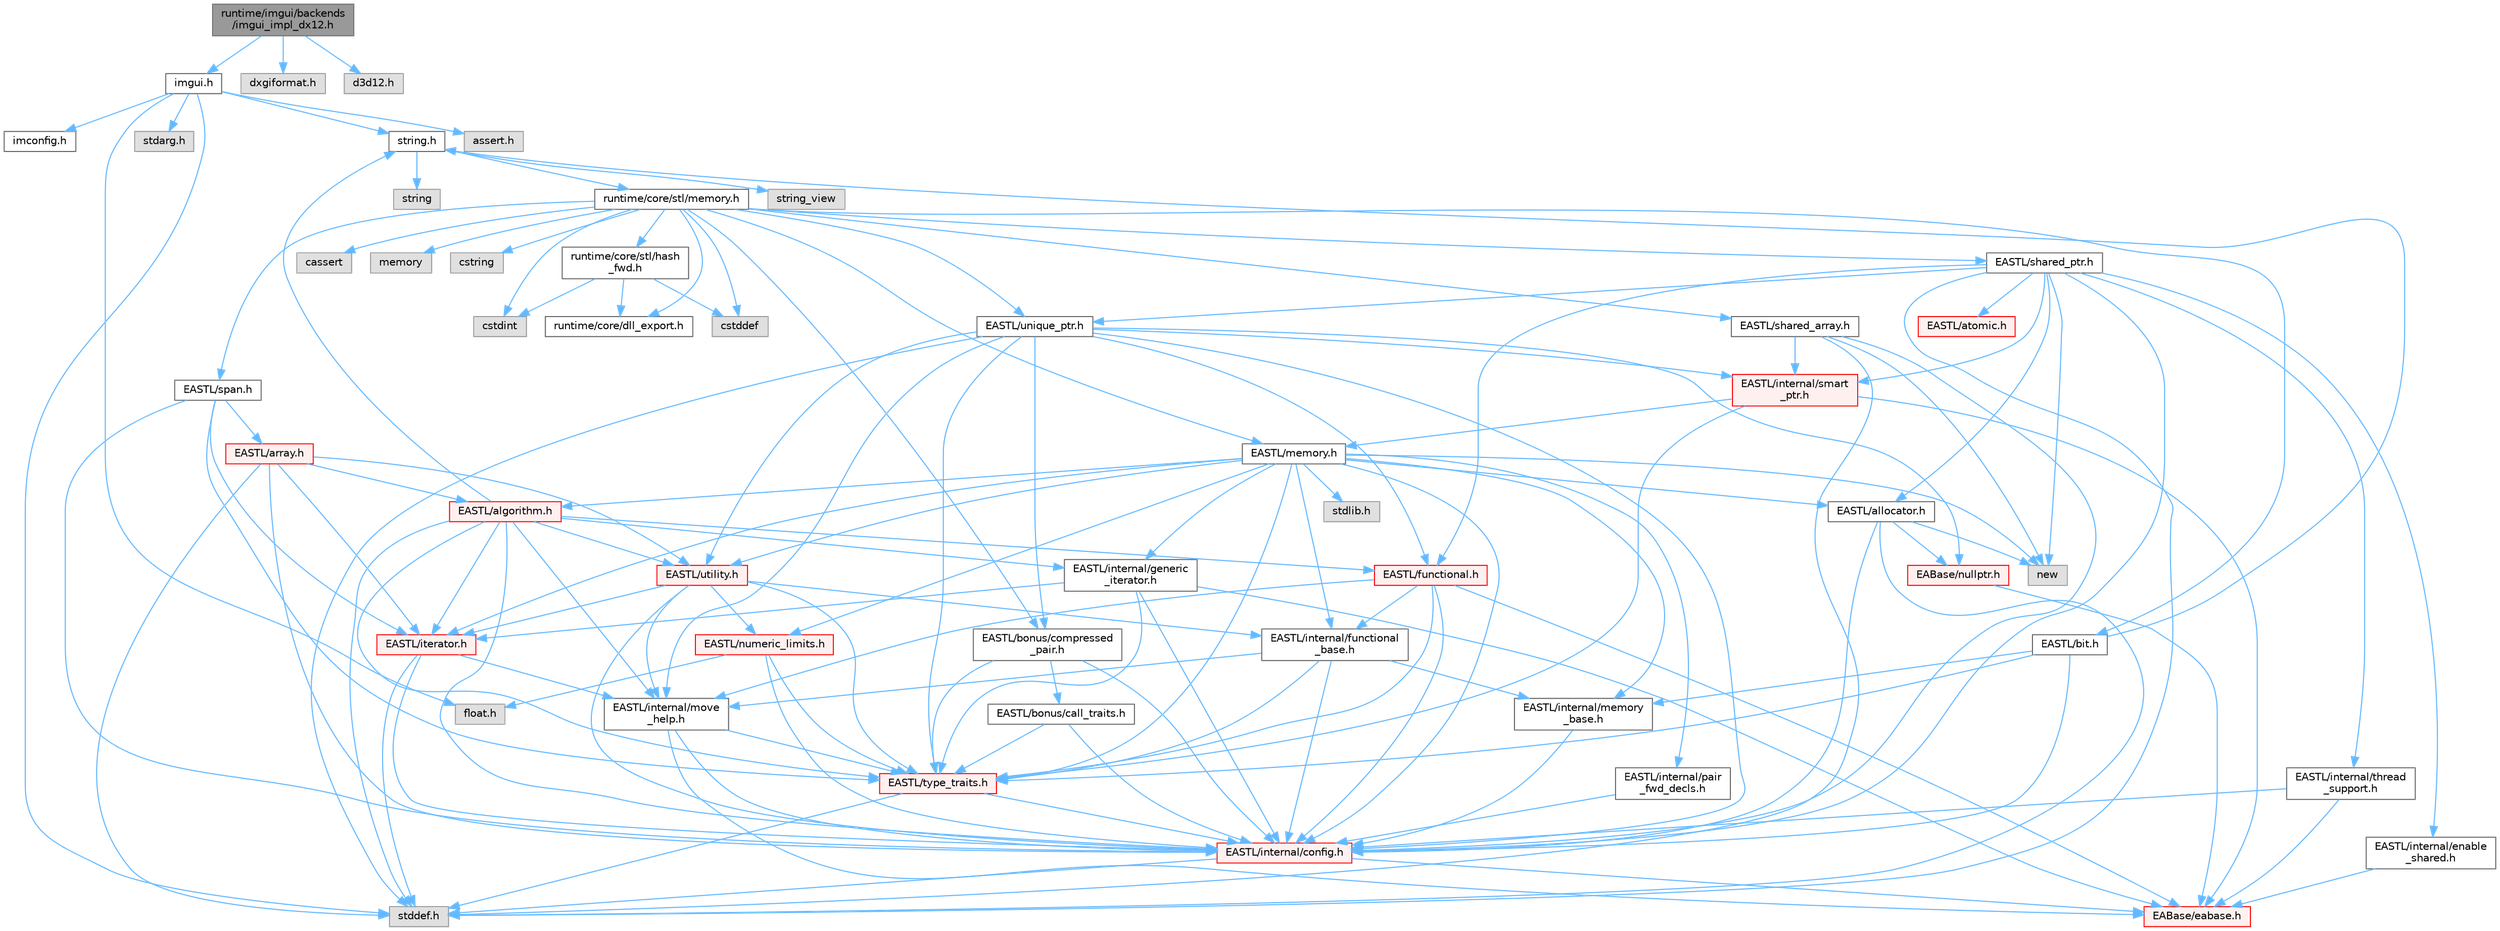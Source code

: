 digraph "runtime/imgui/backends/imgui_impl_dx12.h"
{
 // LATEX_PDF_SIZE
  bgcolor="transparent";
  edge [fontname=Helvetica,fontsize=10,labelfontname=Helvetica,labelfontsize=10];
  node [fontname=Helvetica,fontsize=10,shape=box,height=0.2,width=0.4];
  Node1 [id="Node000001",label="runtime/imgui/backends\l/imgui_impl_dx12.h",height=0.2,width=0.4,color="gray40", fillcolor="grey60", style="filled", fontcolor="black",tooltip=" "];
  Node1 -> Node2 [id="edge138_Node000001_Node000002",color="steelblue1",style="solid",tooltip=" "];
  Node2 [id="Node000002",label="imgui.h",height=0.2,width=0.4,color="grey40", fillcolor="white", style="filled",URL="$imgui_8h.html",tooltip=" "];
  Node2 -> Node3 [id="edge139_Node000002_Node000003",color="steelblue1",style="solid",tooltip=" "];
  Node3 [id="Node000003",label="imconfig.h",height=0.2,width=0.4,color="grey40", fillcolor="white", style="filled",URL="$imconfig_8h.html",tooltip=" "];
  Node2 -> Node4 [id="edge140_Node000002_Node000004",color="steelblue1",style="solid",tooltip=" "];
  Node4 [id="Node000004",label="float.h",height=0.2,width=0.4,color="grey60", fillcolor="#E0E0E0", style="filled",tooltip=" "];
  Node2 -> Node5 [id="edge141_Node000002_Node000005",color="steelblue1",style="solid",tooltip=" "];
  Node5 [id="Node000005",label="stdarg.h",height=0.2,width=0.4,color="grey60", fillcolor="#E0E0E0", style="filled",tooltip=" "];
  Node2 -> Node6 [id="edge142_Node000002_Node000006",color="steelblue1",style="solid",tooltip=" "];
  Node6 [id="Node000006",label="stddef.h",height=0.2,width=0.4,color="grey60", fillcolor="#E0E0E0", style="filled",tooltip=" "];
  Node2 -> Node7 [id="edge143_Node000002_Node000007",color="steelblue1",style="solid",tooltip=" "];
  Node7 [id="Node000007",label="string.h",height=0.2,width=0.4,color="grey40", fillcolor="white", style="filled",URL="$string_8h.html",tooltip=" "];
  Node7 -> Node8 [id="edge144_Node000007_Node000008",color="steelblue1",style="solid",tooltip=" "];
  Node8 [id="Node000008",label="string",height=0.2,width=0.4,color="grey60", fillcolor="#E0E0E0", style="filled",tooltip=" "];
  Node7 -> Node9 [id="edge145_Node000007_Node000009",color="steelblue1",style="solid",tooltip=" "];
  Node9 [id="Node000009",label="string_view",height=0.2,width=0.4,color="grey60", fillcolor="#E0E0E0", style="filled",tooltip=" "];
  Node7 -> Node10 [id="edge146_Node000007_Node000010",color="steelblue1",style="solid",tooltip=" "];
  Node10 [id="Node000010",label="runtime/core/stl/memory.h",height=0.2,width=0.4,color="grey40", fillcolor="white", style="filled",URL="$core_2stl_2memory_8h.html",tooltip=" "];
  Node10 -> Node11 [id="edge147_Node000010_Node000011",color="steelblue1",style="solid",tooltip=" "];
  Node11 [id="Node000011",label="cstddef",height=0.2,width=0.4,color="grey60", fillcolor="#E0E0E0", style="filled",tooltip=" "];
  Node10 -> Node12 [id="edge148_Node000010_Node000012",color="steelblue1",style="solid",tooltip=" "];
  Node12 [id="Node000012",label="cstdint",height=0.2,width=0.4,color="grey60", fillcolor="#E0E0E0", style="filled",tooltip=" "];
  Node10 -> Node13 [id="edge149_Node000010_Node000013",color="steelblue1",style="solid",tooltip=" "];
  Node13 [id="Node000013",label="cassert",height=0.2,width=0.4,color="grey60", fillcolor="#E0E0E0", style="filled",tooltip=" "];
  Node10 -> Node14 [id="edge150_Node000010_Node000014",color="steelblue1",style="solid",tooltip=" "];
  Node14 [id="Node000014",label="memory",height=0.2,width=0.4,color="grey60", fillcolor="#E0E0E0", style="filled",tooltip=" "];
  Node10 -> Node15 [id="edge151_Node000010_Node000015",color="steelblue1",style="solid",tooltip=" "];
  Node15 [id="Node000015",label="cstring",height=0.2,width=0.4,color="grey60", fillcolor="#E0E0E0", style="filled",tooltip=" "];
  Node10 -> Node16 [id="edge152_Node000010_Node000016",color="steelblue1",style="solid",tooltip=" "];
  Node16 [id="Node000016",label="EASTL/bit.h",height=0.2,width=0.4,color="grey40", fillcolor="white", style="filled",URL="$bit_8h.html",tooltip=" "];
  Node16 -> Node17 [id="edge153_Node000016_Node000017",color="steelblue1",style="solid",tooltip=" "];
  Node17 [id="Node000017",label="EASTL/internal/config.h",height=0.2,width=0.4,color="red", fillcolor="#FFF0F0", style="filled",URL="$config_8h.html",tooltip=" "];
  Node17 -> Node18 [id="edge154_Node000017_Node000018",color="steelblue1",style="solid",tooltip=" "];
  Node18 [id="Node000018",label="EABase/eabase.h",height=0.2,width=0.4,color="red", fillcolor="#FFF0F0", style="filled",URL="$eabase_8h.html",tooltip=" "];
  Node17 -> Node6 [id="edge155_Node000017_Node000006",color="steelblue1",style="solid",tooltip=" "];
  Node16 -> Node25 [id="edge156_Node000016_Node000025",color="steelblue1",style="solid",tooltip=" "];
  Node25 [id="Node000025",label="EASTL/internal/memory\l_base.h",height=0.2,width=0.4,color="grey40", fillcolor="white", style="filled",URL="$memory__base_8h.html",tooltip=" "];
  Node25 -> Node17 [id="edge157_Node000025_Node000017",color="steelblue1",style="solid",tooltip=" "];
  Node16 -> Node26 [id="edge158_Node000016_Node000026",color="steelblue1",style="solid",tooltip=" "];
  Node26 [id="Node000026",label="EASTL/type_traits.h",height=0.2,width=0.4,color="red", fillcolor="#FFF0F0", style="filled",URL="$_e_a_s_t_l_2include_2_e_a_s_t_l_2type__traits_8h.html",tooltip=" "];
  Node26 -> Node17 [id="edge159_Node000026_Node000017",color="steelblue1",style="solid",tooltip=" "];
  Node26 -> Node6 [id="edge160_Node000026_Node000006",color="steelblue1",style="solid",tooltip=" "];
  Node16 -> Node7 [id="edge161_Node000016_Node000007",color="steelblue1",style="solid",tooltip=" "];
  Node10 -> Node36 [id="edge162_Node000010_Node000036",color="steelblue1",style="solid",tooltip=" "];
  Node36 [id="Node000036",label="EASTL/memory.h",height=0.2,width=0.4,color="grey40", fillcolor="white", style="filled",URL="$_e_a_s_t_l_2include_2_e_a_s_t_l_2memory_8h.html",tooltip=" "];
  Node36 -> Node17 [id="edge163_Node000036_Node000017",color="steelblue1",style="solid",tooltip=" "];
  Node36 -> Node25 [id="edge164_Node000036_Node000025",color="steelblue1",style="solid",tooltip=" "];
  Node36 -> Node37 [id="edge165_Node000036_Node000037",color="steelblue1",style="solid",tooltip=" "];
  Node37 [id="Node000037",label="EASTL/internal/generic\l_iterator.h",height=0.2,width=0.4,color="grey40", fillcolor="white", style="filled",URL="$generic__iterator_8h.html",tooltip=" "];
  Node37 -> Node18 [id="edge166_Node000037_Node000018",color="steelblue1",style="solid",tooltip=" "];
  Node37 -> Node17 [id="edge167_Node000037_Node000017",color="steelblue1",style="solid",tooltip=" "];
  Node37 -> Node38 [id="edge168_Node000037_Node000038",color="steelblue1",style="solid",tooltip=" "];
  Node38 [id="Node000038",label="EASTL/iterator.h",height=0.2,width=0.4,color="red", fillcolor="#FFF0F0", style="filled",URL="$_e_a_s_t_l_2include_2_e_a_s_t_l_2iterator_8h.html",tooltip=" "];
  Node38 -> Node17 [id="edge169_Node000038_Node000017",color="steelblue1",style="solid",tooltip=" "];
  Node38 -> Node39 [id="edge170_Node000038_Node000039",color="steelblue1",style="solid",tooltip=" "];
  Node39 [id="Node000039",label="EASTL/internal/move\l_help.h",height=0.2,width=0.4,color="grey40", fillcolor="white", style="filled",URL="$move__help_8h.html",tooltip=" "];
  Node39 -> Node18 [id="edge171_Node000039_Node000018",color="steelblue1",style="solid",tooltip=" "];
  Node39 -> Node17 [id="edge172_Node000039_Node000017",color="steelblue1",style="solid",tooltip=" "];
  Node39 -> Node26 [id="edge173_Node000039_Node000026",color="steelblue1",style="solid",tooltip=" "];
  Node38 -> Node6 [id="edge174_Node000038_Node000006",color="steelblue1",style="solid",tooltip=" "];
  Node37 -> Node26 [id="edge175_Node000037_Node000026",color="steelblue1",style="solid",tooltip=" "];
  Node36 -> Node41 [id="edge176_Node000036_Node000041",color="steelblue1",style="solid",tooltip=" "];
  Node41 [id="Node000041",label="EASTL/internal/pair\l_fwd_decls.h",height=0.2,width=0.4,color="grey40", fillcolor="white", style="filled",URL="$pair__fwd__decls_8h.html",tooltip=" "];
  Node41 -> Node17 [id="edge177_Node000041_Node000017",color="steelblue1",style="solid",tooltip=" "];
  Node36 -> Node42 [id="edge178_Node000036_Node000042",color="steelblue1",style="solid",tooltip=" "];
  Node42 [id="Node000042",label="EASTL/internal/functional\l_base.h",height=0.2,width=0.4,color="grey40", fillcolor="white", style="filled",URL="$functional__base_8h.html",tooltip=" "];
  Node42 -> Node17 [id="edge179_Node000042_Node000017",color="steelblue1",style="solid",tooltip=" "];
  Node42 -> Node25 [id="edge180_Node000042_Node000025",color="steelblue1",style="solid",tooltip=" "];
  Node42 -> Node39 [id="edge181_Node000042_Node000039",color="steelblue1",style="solid",tooltip=" "];
  Node42 -> Node26 [id="edge182_Node000042_Node000026",color="steelblue1",style="solid",tooltip=" "];
  Node36 -> Node43 [id="edge183_Node000036_Node000043",color="steelblue1",style="solid",tooltip=" "];
  Node43 [id="Node000043",label="EASTL/algorithm.h",height=0.2,width=0.4,color="red", fillcolor="#FFF0F0", style="filled",URL="$_e_a_s_t_l_2include_2_e_a_s_t_l_2algorithm_8h.html",tooltip=" "];
  Node43 -> Node17 [id="edge184_Node000043_Node000017",color="steelblue1",style="solid",tooltip=" "];
  Node43 -> Node26 [id="edge185_Node000043_Node000026",color="steelblue1",style="solid",tooltip=" "];
  Node43 -> Node39 [id="edge186_Node000043_Node000039",color="steelblue1",style="solid",tooltip=" "];
  Node43 -> Node38 [id="edge187_Node000043_Node000038",color="steelblue1",style="solid",tooltip=" "];
  Node43 -> Node46 [id="edge188_Node000043_Node000046",color="steelblue1",style="solid",tooltip=" "];
  Node46 [id="Node000046",label="EASTL/functional.h",height=0.2,width=0.4,color="red", fillcolor="#FFF0F0", style="filled",URL="$_e_a_s_t_l_2include_2_e_a_s_t_l_2functional_8h.html",tooltip=" "];
  Node46 -> Node18 [id="edge189_Node000046_Node000018",color="steelblue1",style="solid",tooltip=" "];
  Node46 -> Node17 [id="edge190_Node000046_Node000017",color="steelblue1",style="solid",tooltip=" "];
  Node46 -> Node39 [id="edge191_Node000046_Node000039",color="steelblue1",style="solid",tooltip=" "];
  Node46 -> Node26 [id="edge192_Node000046_Node000026",color="steelblue1",style="solid",tooltip=" "];
  Node46 -> Node42 [id="edge193_Node000046_Node000042",color="steelblue1",style="solid",tooltip=" "];
  Node43 -> Node53 [id="edge194_Node000043_Node000053",color="steelblue1",style="solid",tooltip=" "];
  Node53 [id="Node000053",label="EASTL/utility.h",height=0.2,width=0.4,color="red", fillcolor="#FFF0F0", style="filled",URL="$_e_a_s_t_l_2include_2_e_a_s_t_l_2utility_8h.html",tooltip=" "];
  Node53 -> Node17 [id="edge195_Node000053_Node000017",color="steelblue1",style="solid",tooltip=" "];
  Node53 -> Node26 [id="edge196_Node000053_Node000026",color="steelblue1",style="solid",tooltip=" "];
  Node53 -> Node38 [id="edge197_Node000053_Node000038",color="steelblue1",style="solid",tooltip=" "];
  Node53 -> Node54 [id="edge198_Node000053_Node000054",color="steelblue1",style="solid",tooltip=" "];
  Node54 [id="Node000054",label="EASTL/numeric_limits.h",height=0.2,width=0.4,color="red", fillcolor="#FFF0F0", style="filled",URL="$numeric__limits_8h.html",tooltip=" "];
  Node54 -> Node17 [id="edge199_Node000054_Node000017",color="steelblue1",style="solid",tooltip=" "];
  Node54 -> Node26 [id="edge200_Node000054_Node000026",color="steelblue1",style="solid",tooltip=" "];
  Node54 -> Node4 [id="edge201_Node000054_Node000004",color="steelblue1",style="solid",tooltip=" "];
  Node53 -> Node42 [id="edge202_Node000053_Node000042",color="steelblue1",style="solid",tooltip=" "];
  Node53 -> Node39 [id="edge203_Node000053_Node000039",color="steelblue1",style="solid",tooltip=" "];
  Node43 -> Node37 [id="edge204_Node000043_Node000037",color="steelblue1",style="solid",tooltip=" "];
  Node43 -> Node6 [id="edge205_Node000043_Node000006",color="steelblue1",style="solid",tooltip=" "];
  Node43 -> Node7 [id="edge206_Node000043_Node000007",color="steelblue1",style="solid",tooltip=" "];
  Node36 -> Node26 [id="edge207_Node000036_Node000026",color="steelblue1",style="solid",tooltip=" "];
  Node36 -> Node50 [id="edge208_Node000036_Node000050",color="steelblue1",style="solid",tooltip=" "];
  Node50 [id="Node000050",label="EASTL/allocator.h",height=0.2,width=0.4,color="grey40", fillcolor="white", style="filled",URL="$allocator_8h.html",tooltip=" "];
  Node50 -> Node17 [id="edge209_Node000050_Node000017",color="steelblue1",style="solid",tooltip=" "];
  Node50 -> Node28 [id="edge210_Node000050_Node000028",color="steelblue1",style="solid",tooltip=" "];
  Node28 [id="Node000028",label="EABase/nullptr.h",height=0.2,width=0.4,color="red", fillcolor="#FFF0F0", style="filled",URL="$nullptr_8h.html",tooltip=" "];
  Node28 -> Node18 [id="edge211_Node000028_Node000018",color="steelblue1",style="solid",tooltip=" "];
  Node50 -> Node6 [id="edge212_Node000050_Node000006",color="steelblue1",style="solid",tooltip=" "];
  Node50 -> Node51 [id="edge213_Node000050_Node000051",color="steelblue1",style="solid",tooltip=" "];
  Node51 [id="Node000051",label="new",height=0.2,width=0.4,color="grey60", fillcolor="#E0E0E0", style="filled",tooltip=" "];
  Node36 -> Node38 [id="edge214_Node000036_Node000038",color="steelblue1",style="solid",tooltip=" "];
  Node36 -> Node53 [id="edge215_Node000036_Node000053",color="steelblue1",style="solid",tooltip=" "];
  Node36 -> Node54 [id="edge216_Node000036_Node000054",color="steelblue1",style="solid",tooltip=" "];
  Node36 -> Node62 [id="edge217_Node000036_Node000062",color="steelblue1",style="solid",tooltip=" "];
  Node62 [id="Node000062",label="stdlib.h",height=0.2,width=0.4,color="grey60", fillcolor="#E0E0E0", style="filled",tooltip=" "];
  Node36 -> Node51 [id="edge218_Node000036_Node000051",color="steelblue1",style="solid",tooltip=" "];
  Node10 -> Node63 [id="edge219_Node000010_Node000063",color="steelblue1",style="solid",tooltip=" "];
  Node63 [id="Node000063",label="EASTL/shared_array.h",height=0.2,width=0.4,color="grey40", fillcolor="white", style="filled",URL="$shared__array_8h.html",tooltip=" "];
  Node63 -> Node17 [id="edge220_Node000063_Node000017",color="steelblue1",style="solid",tooltip=" "];
  Node63 -> Node64 [id="edge221_Node000063_Node000064",color="steelblue1",style="solid",tooltip=" "];
  Node64 [id="Node000064",label="EASTL/internal/smart\l_ptr.h",height=0.2,width=0.4,color="red", fillcolor="#FFF0F0", style="filled",URL="$smart__ptr_8h.html",tooltip=" "];
  Node64 -> Node18 [id="edge222_Node000064_Node000018",color="steelblue1",style="solid",tooltip=" "];
  Node64 -> Node36 [id="edge223_Node000064_Node000036",color="steelblue1",style="solid",tooltip=" "];
  Node64 -> Node26 [id="edge224_Node000064_Node000026",color="steelblue1",style="solid",tooltip=" "];
  Node63 -> Node51 [id="edge225_Node000063_Node000051",color="steelblue1",style="solid",tooltip=" "];
  Node63 -> Node6 [id="edge226_Node000063_Node000006",color="steelblue1",style="solid",tooltip=" "];
  Node10 -> Node66 [id="edge227_Node000010_Node000066",color="steelblue1",style="solid",tooltip=" "];
  Node66 [id="Node000066",label="EASTL/unique_ptr.h",height=0.2,width=0.4,color="grey40", fillcolor="white", style="filled",URL="$unique__ptr_8h.html",tooltip=" "];
  Node66 -> Node28 [id="edge228_Node000066_Node000028",color="steelblue1",style="solid",tooltip=" "];
  Node66 -> Node67 [id="edge229_Node000066_Node000067",color="steelblue1",style="solid",tooltip=" "];
  Node67 [id="Node000067",label="EASTL/bonus/compressed\l_pair.h",height=0.2,width=0.4,color="grey40", fillcolor="white", style="filled",URL="$compressed__pair_8h.html",tooltip=" "];
  Node67 -> Node17 [id="edge230_Node000067_Node000017",color="steelblue1",style="solid",tooltip=" "];
  Node67 -> Node26 [id="edge231_Node000067_Node000026",color="steelblue1",style="solid",tooltip=" "];
  Node67 -> Node68 [id="edge232_Node000067_Node000068",color="steelblue1",style="solid",tooltip=" "];
  Node68 [id="Node000068",label="EASTL/bonus/call_traits.h",height=0.2,width=0.4,color="grey40", fillcolor="white", style="filled",URL="$call__traits_8h.html",tooltip=" "];
  Node68 -> Node17 [id="edge233_Node000068_Node000017",color="steelblue1",style="solid",tooltip=" "];
  Node68 -> Node26 [id="edge234_Node000068_Node000026",color="steelblue1",style="solid",tooltip=" "];
  Node66 -> Node46 [id="edge235_Node000066_Node000046",color="steelblue1",style="solid",tooltip=" "];
  Node66 -> Node17 [id="edge236_Node000066_Node000017",color="steelblue1",style="solid",tooltip=" "];
  Node66 -> Node39 [id="edge237_Node000066_Node000039",color="steelblue1",style="solid",tooltip=" "];
  Node66 -> Node64 [id="edge238_Node000066_Node000064",color="steelblue1",style="solid",tooltip=" "];
  Node66 -> Node26 [id="edge239_Node000066_Node000026",color="steelblue1",style="solid",tooltip=" "];
  Node66 -> Node53 [id="edge240_Node000066_Node000053",color="steelblue1",style="solid",tooltip=" "];
  Node66 -> Node6 [id="edge241_Node000066_Node000006",color="steelblue1",style="solid",tooltip=" "];
  Node10 -> Node69 [id="edge242_Node000010_Node000069",color="steelblue1",style="solid",tooltip=" "];
  Node69 [id="Node000069",label="EASTL/shared_ptr.h",height=0.2,width=0.4,color="grey40", fillcolor="white", style="filled",URL="$shared__ptr_8h.html",tooltip=" "];
  Node69 -> Node17 [id="edge243_Node000069_Node000017",color="steelblue1",style="solid",tooltip=" "];
  Node69 -> Node64 [id="edge244_Node000069_Node000064",color="steelblue1",style="solid",tooltip=" "];
  Node69 -> Node70 [id="edge245_Node000069_Node000070",color="steelblue1",style="solid",tooltip=" "];
  Node70 [id="Node000070",label="EASTL/internal/thread\l_support.h",height=0.2,width=0.4,color="grey40", fillcolor="white", style="filled",URL="$thread__support_8h.html",tooltip=" "];
  Node70 -> Node18 [id="edge246_Node000070_Node000018",color="steelblue1",style="solid",tooltip=" "];
  Node70 -> Node17 [id="edge247_Node000070_Node000017",color="steelblue1",style="solid",tooltip=" "];
  Node69 -> Node66 [id="edge248_Node000069_Node000066",color="steelblue1",style="solid",tooltip=" "];
  Node69 -> Node46 [id="edge249_Node000069_Node000046",color="steelblue1",style="solid",tooltip=" "];
  Node69 -> Node50 [id="edge250_Node000069_Node000050",color="steelblue1",style="solid",tooltip=" "];
  Node69 -> Node71 [id="edge251_Node000069_Node000071",color="steelblue1",style="solid",tooltip=" "];
  Node71 [id="Node000071",label="EASTL/atomic.h",height=0.2,width=0.4,color="red", fillcolor="#FFF0F0", style="filled",URL="$_e_a_s_t_l_2include_2_e_a_s_t_l_2atomic_8h.html",tooltip=" "];
  Node69 -> Node51 [id="edge252_Node000069_Node000051",color="steelblue1",style="solid",tooltip=" "];
  Node69 -> Node6 [id="edge253_Node000069_Node000006",color="steelblue1",style="solid",tooltip=" "];
  Node69 -> Node148 [id="edge254_Node000069_Node000148",color="steelblue1",style="solid",tooltip=" "];
  Node148 [id="Node000148",label="EASTL/internal/enable\l_shared.h",height=0.2,width=0.4,color="grey40", fillcolor="white", style="filled",URL="$enable__shared_8h.html",tooltip=" "];
  Node148 -> Node18 [id="edge255_Node000148_Node000018",color="steelblue1",style="solid",tooltip=" "];
  Node10 -> Node149 [id="edge256_Node000010_Node000149",color="steelblue1",style="solid",tooltip=" "];
  Node149 [id="Node000149",label="EASTL/span.h",height=0.2,width=0.4,color="grey40", fillcolor="white", style="filled",URL="$span_8h.html",tooltip=" "];
  Node149 -> Node17 [id="edge257_Node000149_Node000017",color="steelblue1",style="solid",tooltip=" "];
  Node149 -> Node26 [id="edge258_Node000149_Node000026",color="steelblue1",style="solid",tooltip=" "];
  Node149 -> Node38 [id="edge259_Node000149_Node000038",color="steelblue1",style="solid",tooltip=" "];
  Node149 -> Node150 [id="edge260_Node000149_Node000150",color="steelblue1",style="solid",tooltip=" "];
  Node150 [id="Node000150",label="EASTL/array.h",height=0.2,width=0.4,color="red", fillcolor="#FFF0F0", style="filled",URL="$array_8h.html",tooltip=" "];
  Node150 -> Node17 [id="edge261_Node000150_Node000017",color="steelblue1",style="solid",tooltip=" "];
  Node150 -> Node38 [id="edge262_Node000150_Node000038",color="steelblue1",style="solid",tooltip=" "];
  Node150 -> Node43 [id="edge263_Node000150_Node000043",color="steelblue1",style="solid",tooltip=" "];
  Node150 -> Node53 [id="edge264_Node000150_Node000053",color="steelblue1",style="solid",tooltip=" "];
  Node150 -> Node6 [id="edge265_Node000150_Node000006",color="steelblue1",style="solid",tooltip=" "];
  Node10 -> Node67 [id="edge266_Node000010_Node000067",color="steelblue1",style="solid",tooltip=" "];
  Node10 -> Node152 [id="edge267_Node000010_Node000152",color="steelblue1",style="solid",tooltip=" "];
  Node152 [id="Node000152",label="runtime/core/dll_export.h",height=0.2,width=0.4,color="grey40", fillcolor="white", style="filled",URL="$dll__export_8h.html",tooltip=" "];
  Node10 -> Node153 [id="edge268_Node000010_Node000153",color="steelblue1",style="solid",tooltip=" "];
  Node153 [id="Node000153",label="runtime/core/stl/hash\l_fwd.h",height=0.2,width=0.4,color="grey40", fillcolor="white", style="filled",URL="$hash__fwd_8h.html",tooltip=" "];
  Node153 -> Node11 [id="edge269_Node000153_Node000011",color="steelblue1",style="solid",tooltip=" "];
  Node153 -> Node12 [id="edge270_Node000153_Node000012",color="steelblue1",style="solid",tooltip=" "];
  Node153 -> Node152 [id="edge271_Node000153_Node000152",color="steelblue1",style="solid",tooltip=" "];
  Node2 -> Node154 [id="edge272_Node000002_Node000154",color="steelblue1",style="solid",tooltip=" "];
  Node154 [id="Node000154",label="assert.h",height=0.2,width=0.4,color="grey60", fillcolor="#E0E0E0", style="filled",tooltip=" "];
  Node1 -> Node155 [id="edge273_Node000001_Node000155",color="steelblue1",style="solid",tooltip=" "];
  Node155 [id="Node000155",label="dxgiformat.h",height=0.2,width=0.4,color="grey60", fillcolor="#E0E0E0", style="filled",tooltip=" "];
  Node1 -> Node156 [id="edge274_Node000001_Node000156",color="steelblue1",style="solid",tooltip=" "];
  Node156 [id="Node000156",label="d3d12.h",height=0.2,width=0.4,color="grey60", fillcolor="#E0E0E0", style="filled",tooltip=" "];
}

